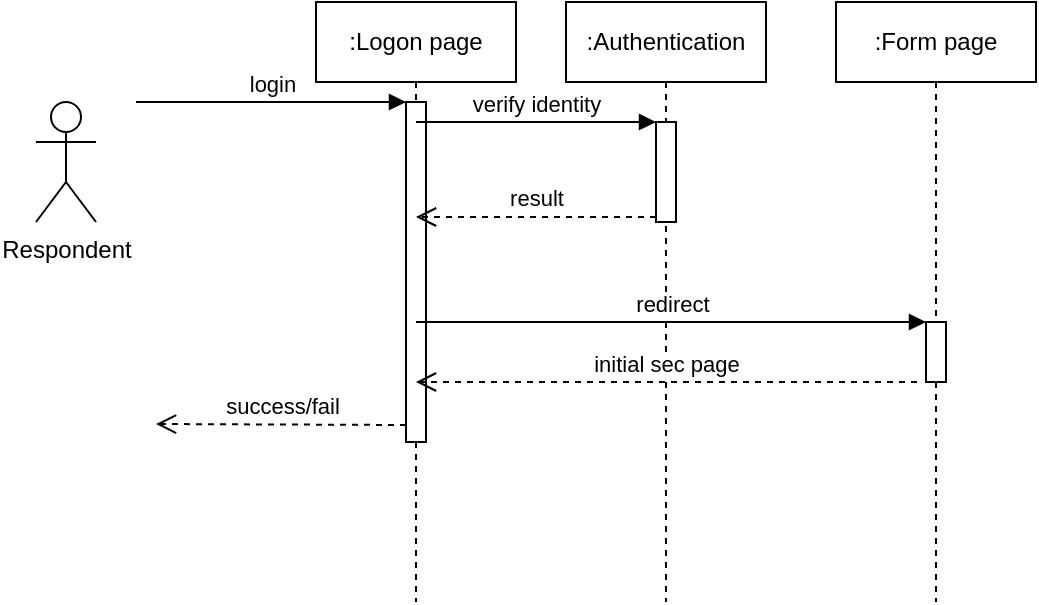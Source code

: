 <mxfile version="20.3.0" type="github" pages="3">
  <diagram id="OMeZVWE5jmBbQeLRW_Ae" name="Dynamic-1">
    <mxGraphModel dx="942" dy="662" grid="1" gridSize="10" guides="1" tooltips="1" connect="1" arrows="1" fold="1" page="1" pageScale="1" pageWidth="850" pageHeight="1100" math="0" shadow="0">
      <root>
        <mxCell id="0" />
        <mxCell id="1" parent="0" />
        <mxCell id="UKFlOs_Srk2aH1QoFIq_-1" value="Respondent" style="shape=umlActor;verticalLabelPosition=bottom;verticalAlign=top;html=1;outlineConnect=0;" vertex="1" parent="1">
          <mxGeometry x="60" y="280" width="30" height="60" as="geometry" />
        </mxCell>
        <mxCell id="L9CCSh2ssQ9IbgBeDSDH-1" value=":Logon page" style="shape=umlLifeline;perimeter=lifelinePerimeter;whiteSpace=wrap;html=1;container=1;collapsible=0;recursiveResize=0;outlineConnect=0;" vertex="1" parent="1">
          <mxGeometry x="200" y="230" width="100" height="300" as="geometry" />
        </mxCell>
        <mxCell id="GjPCUBK7mUKPAmA_DnHe-2" value="" style="html=1;points=[];perimeter=orthogonalPerimeter;" vertex="1" parent="L9CCSh2ssQ9IbgBeDSDH-1">
          <mxGeometry x="45" y="50" width="10" height="170" as="geometry" />
        </mxCell>
        <mxCell id="GjPCUBK7mUKPAmA_DnHe-3" value="login" style="html=1;verticalAlign=bottom;endArrow=block;entryX=0;entryY=0;rounded=0;" edge="1" target="GjPCUBK7mUKPAmA_DnHe-2" parent="L9CCSh2ssQ9IbgBeDSDH-1">
          <mxGeometry relative="1" as="geometry">
            <mxPoint x="-90" y="50" as="sourcePoint" />
          </mxGeometry>
        </mxCell>
        <mxCell id="L9CCSh2ssQ9IbgBeDSDH-2" value=":Authentication" style="shape=umlLifeline;perimeter=lifelinePerimeter;whiteSpace=wrap;html=1;container=1;collapsible=0;recursiveResize=0;outlineConnect=0;" vertex="1" parent="1">
          <mxGeometry x="325" y="230" width="100" height="300" as="geometry" />
        </mxCell>
        <mxCell id="GjPCUBK7mUKPAmA_DnHe-5" value="" style="html=1;points=[];perimeter=orthogonalPerimeter;" vertex="1" parent="L9CCSh2ssQ9IbgBeDSDH-2">
          <mxGeometry x="45" y="60" width="10" height="50" as="geometry" />
        </mxCell>
        <mxCell id="GjPCUBK7mUKPAmA_DnHe-13" value="initial sec page" style="html=1;verticalAlign=bottom;endArrow=open;dashed=1;endSize=8;exitX=0;exitY=0.95;rounded=0;" edge="1" parent="L9CCSh2ssQ9IbgBeDSDH-2" target="L9CCSh2ssQ9IbgBeDSDH-1">
          <mxGeometry relative="1" as="geometry">
            <mxPoint x="55" y="190" as="targetPoint" />
            <mxPoint x="175.5" y="190" as="sourcePoint" />
          </mxGeometry>
        </mxCell>
        <mxCell id="L9CCSh2ssQ9IbgBeDSDH-3" value=":Form page" style="shape=umlLifeline;perimeter=lifelinePerimeter;whiteSpace=wrap;html=1;container=1;collapsible=0;recursiveResize=0;outlineConnect=0;" vertex="1" parent="1">
          <mxGeometry x="460" y="230" width="100" height="300" as="geometry" />
        </mxCell>
        <mxCell id="GjPCUBK7mUKPAmA_DnHe-8" value="" style="html=1;points=[];perimeter=orthogonalPerimeter;" vertex="1" parent="L9CCSh2ssQ9IbgBeDSDH-3">
          <mxGeometry x="45" y="160" width="10" height="30" as="geometry" />
        </mxCell>
        <mxCell id="GjPCUBK7mUKPAmA_DnHe-4" value="success/fail" style="html=1;verticalAlign=bottom;endArrow=open;dashed=1;endSize=8;exitX=0;exitY=0.95;rounded=0;" edge="1" source="GjPCUBK7mUKPAmA_DnHe-2" parent="1">
          <mxGeometry relative="1" as="geometry">
            <mxPoint x="120" y="441" as="targetPoint" />
          </mxGeometry>
        </mxCell>
        <mxCell id="GjPCUBK7mUKPAmA_DnHe-6" value="verify identity" style="html=1;verticalAlign=bottom;endArrow=block;entryX=0;entryY=0;rounded=0;" edge="1" target="GjPCUBK7mUKPAmA_DnHe-5" parent="1" source="L9CCSh2ssQ9IbgBeDSDH-1">
          <mxGeometry relative="1" as="geometry">
            <mxPoint x="300" y="290" as="sourcePoint" />
          </mxGeometry>
        </mxCell>
        <mxCell id="GjPCUBK7mUKPAmA_DnHe-7" value="result" style="html=1;verticalAlign=bottom;endArrow=open;dashed=1;endSize=8;exitX=0;exitY=0.95;rounded=0;" edge="1" source="GjPCUBK7mUKPAmA_DnHe-5" parent="1" target="L9CCSh2ssQ9IbgBeDSDH-1">
          <mxGeometry relative="1" as="geometry">
            <mxPoint x="300" y="366" as="targetPoint" />
          </mxGeometry>
        </mxCell>
        <mxCell id="GjPCUBK7mUKPAmA_DnHe-9" value="redirect" style="html=1;verticalAlign=bottom;endArrow=block;entryX=0;entryY=0;rounded=0;" edge="1" target="GjPCUBK7mUKPAmA_DnHe-8" parent="1">
          <mxGeometry relative="1" as="geometry">
            <mxPoint x="250" y="390" as="sourcePoint" />
          </mxGeometry>
        </mxCell>
      </root>
    </mxGraphModel>
  </diagram>
  <diagram id="f5m-7yX2li_sJNwSE2jV" name="Static">
    <mxGraphModel dx="801" dy="563" grid="1" gridSize="10" guides="1" tooltips="1" connect="1" arrows="1" fold="1" page="1" pageScale="1" pageWidth="850" pageHeight="1100" math="0" shadow="0">
      <root>
        <mxCell id="0" />
        <mxCell id="1" parent="0" />
        <mxCell id="IQehfHSFWcXycnDFZH4A-13" style="edgeStyle=orthogonalEdgeStyle;rounded=0;orthogonalLoop=1;jettySize=auto;html=1;exitX=0.5;exitY=1;exitDx=0;exitDy=0;entryX=0.5;entryY=0;entryDx=0;entryDy=0;" edge="1" parent="1" source="IQehfHSFWcXycnDFZH4A-5" target="IQehfHSFWcXycnDFZH4A-7">
          <mxGeometry relative="1" as="geometry" />
        </mxCell>
        <mxCell id="IQehfHSFWcXycnDFZH4A-5" value="&lt;p style=&quot;margin:0px;margin-top:6px;text-align:center;&quot;&gt;&lt;b&gt;Logon page&lt;br&gt;&lt;/b&gt;&lt;/p&gt;&lt;hr&gt;&lt;p style=&quot;margin:0px;margin-left:8px;&quot;&gt;+ CFN: String&lt;br&gt;+ eCN: String&lt;/p&gt;" style="align=left;overflow=fill;html=1;dropTarget=0;" vertex="1" parent="1">
          <mxGeometry x="330" y="280" width="180" height="90" as="geometry" />
        </mxCell>
        <mxCell id="IQehfHSFWcXycnDFZH4A-6" value="" style="shape=component;jettyWidth=8;jettyHeight=4;" vertex="1" parent="IQehfHSFWcXycnDFZH4A-5">
          <mxGeometry x="1" width="20" height="20" relative="1" as="geometry">
            <mxPoint x="-24" y="4" as="offset" />
          </mxGeometry>
        </mxCell>
        <mxCell id="IQehfHSFWcXycnDFZH4A-14" style="edgeStyle=orthogonalEdgeStyle;rounded=0;orthogonalLoop=1;jettySize=auto;html=1;entryX=1;entryY=0.5;entryDx=0;entryDy=0;" edge="1" parent="1" source="IQehfHSFWcXycnDFZH4A-7" target="IQehfHSFWcXycnDFZH4A-9">
          <mxGeometry relative="1" as="geometry" />
        </mxCell>
        <mxCell id="IQehfHSFWcXycnDFZH4A-7" value="&lt;p style=&quot;margin:0px;margin-top:6px;text-align:center;&quot;&gt;&lt;b&gt;Authorization&lt;br&gt;&lt;/b&gt;&lt;/p&gt;&lt;hr&gt;&lt;p style=&quot;margin:0px;margin-left:8px;&quot;&gt;+ Identity: String&lt;br&gt;+ Success: Boolean&lt;/p&gt;" style="align=left;overflow=fill;html=1;dropTarget=0;" vertex="1" parent="1">
          <mxGeometry x="330" y="420" width="180" height="90" as="geometry" />
        </mxCell>
        <mxCell id="IQehfHSFWcXycnDFZH4A-8" value="" style="shape=component;jettyWidth=8;jettyHeight=4;" vertex="1" parent="IQehfHSFWcXycnDFZH4A-7">
          <mxGeometry x="1" width="20" height="20" relative="1" as="geometry">
            <mxPoint x="-24" y="4" as="offset" />
          </mxGeometry>
        </mxCell>
        <mxCell id="IQehfHSFWcXycnDFZH4A-16" style="edgeStyle=orthogonalEdgeStyle;rounded=0;orthogonalLoop=1;jettySize=auto;html=1;" edge="1" parent="1" source="IQehfHSFWcXycnDFZH4A-9" target="IQehfHSFWcXycnDFZH4A-11">
          <mxGeometry relative="1" as="geometry" />
        </mxCell>
        <mxCell id="IQehfHSFWcXycnDFZH4A-9" value="&lt;p style=&quot;margin:0px;margin-top:6px;text-align:center;&quot;&gt;&lt;b&gt;Form page&lt;br&gt;&lt;/b&gt;&lt;/p&gt;&lt;hr&gt;&lt;p style=&quot;margin:0px;margin-left:8px;&quot;&gt;+ Form: ComplexObject&lt;br&gt;+ Identity: String&lt;/p&gt;" style="align=left;overflow=fill;html=1;dropTarget=0;" vertex="1" parent="1">
          <mxGeometry x="70" y="280" width="180" height="90" as="geometry" />
        </mxCell>
        <mxCell id="IQehfHSFWcXycnDFZH4A-10" value="" style="shape=component;jettyWidth=8;jettyHeight=4;" vertex="1" parent="IQehfHSFWcXycnDFZH4A-9">
          <mxGeometry x="1" width="20" height="20" relative="1" as="geometry">
            <mxPoint x="-24" y="4" as="offset" />
          </mxGeometry>
        </mxCell>
        <mxCell id="IQehfHSFWcXycnDFZH4A-19" style="edgeStyle=orthogonalEdgeStyle;rounded=0;orthogonalLoop=1;jettySize=auto;html=1;entryX=0;entryY=0.5;entryDx=0;entryDy=0;" edge="1" parent="1" source="IQehfHSFWcXycnDFZH4A-11" target="IQehfHSFWcXycnDFZH4A-17">
          <mxGeometry relative="1" as="geometry" />
        </mxCell>
        <mxCell id="IQehfHSFWcXycnDFZH4A-11" value="&lt;p style=&quot;margin:0px;margin-top:6px;text-align:center;&quot;&gt;&lt;b&gt;Data process&lt;br&gt;&lt;/b&gt;&lt;/p&gt;&lt;hr&gt;&lt;p style=&quot;margin:0px;margin-left:8px;&quot;&gt;+ submittedInfo: ComplexObject&lt;br&gt;+ Submission: Boolean&lt;/p&gt;" style="align=left;overflow=fill;html=1;dropTarget=0;" vertex="1" parent="1">
          <mxGeometry x="70" y="480" width="180" height="90" as="geometry" />
        </mxCell>
        <mxCell id="IQehfHSFWcXycnDFZH4A-12" value="" style="shape=component;jettyWidth=8;jettyHeight=4;" vertex="1" parent="IQehfHSFWcXycnDFZH4A-11">
          <mxGeometry x="1" width="20" height="20" relative="1" as="geometry">
            <mxPoint x="-24" y="4" as="offset" />
          </mxGeometry>
        </mxCell>
        <mxCell id="IQehfHSFWcXycnDFZH4A-17" value="&lt;p style=&quot;margin:0px;margin-top:6px;text-align:center;&quot;&gt;&lt;b&gt;Database&lt;br&gt;&lt;/b&gt;&lt;/p&gt;&lt;hr&gt;&lt;p style=&quot;margin:0px;margin-left:8px;&quot;&gt;+ &lt;br&gt;+&lt;/p&gt;" style="align=left;overflow=fill;html=1;dropTarget=0;" vertex="1" parent="1">
          <mxGeometry x="190" y="620" width="180" height="90" as="geometry" />
        </mxCell>
        <mxCell id="IQehfHSFWcXycnDFZH4A-18" value="" style="shape=component;jettyWidth=8;jettyHeight=4;" vertex="1" parent="IQehfHSFWcXycnDFZH4A-17">
          <mxGeometry x="1" width="20" height="20" relative="1" as="geometry">
            <mxPoint x="-24" y="4" as="offset" />
          </mxGeometry>
        </mxCell>
      </root>
    </mxGraphModel>
  </diagram>
  <diagram id="Jqzd447CRwvtq4ZsPR3l" name="Page-3">
    <mxGraphModel dx="801" dy="563" grid="1" gridSize="10" guides="1" tooltips="1" connect="1" arrows="1" fold="1" page="1" pageScale="1" pageWidth="850" pageHeight="1100" math="0" shadow="0">
      <root>
        <mxCell id="0" />
        <mxCell id="1" parent="0" />
        <mxCell id="NwipmKcrK6IsLfU32x42-1" value="Respondent" style="shape=umlActor;verticalLabelPosition=bottom;verticalAlign=top;html=1;outlineConnect=0;" vertex="1" parent="1">
          <mxGeometry x="230" y="260" width="30" height="60" as="geometry" />
        </mxCell>
        <mxCell id="NwipmKcrK6IsLfU32x42-8" value=":Form page" style="shape=umlLifeline;perimeter=lifelinePerimeter;whiteSpace=wrap;html=1;container=1;collapsible=0;recursiveResize=0;outlineConnect=0;" vertex="1" parent="1">
          <mxGeometry x="460" y="230" width="100" height="300" as="geometry" />
        </mxCell>
        <mxCell id="NwipmKcrK6IsLfU32x42-9" value="" style="html=1;points=[];perimeter=orthogonalPerimeter;" vertex="1" parent="NwipmKcrK6IsLfU32x42-8">
          <mxGeometry x="45" y="70" width="10" height="200" as="geometry" />
        </mxCell>
        <mxCell id="NwipmKcrK6IsLfU32x42-10" value=":Data process" style="shape=umlLifeline;perimeter=lifelinePerimeter;whiteSpace=wrap;html=1;container=1;collapsible=0;recursiveResize=0;outlineConnect=0;" vertex="1" parent="1">
          <mxGeometry x="600" y="230" width="100" height="300" as="geometry" />
        </mxCell>
        <mxCell id="NwipmKcrK6IsLfU32x42-19" value="" style="html=1;points=[];perimeter=orthogonalPerimeter;" vertex="1" parent="NwipmKcrK6IsLfU32x42-10">
          <mxGeometry x="40" y="180" width="10" height="60" as="geometry" />
        </mxCell>
        <mxCell id="NwipmKcrK6IsLfU32x42-11" value=":Database" style="shape=umlLifeline;perimeter=lifelinePerimeter;whiteSpace=wrap;html=1;container=1;collapsible=0;recursiveResize=0;outlineConnect=0;" vertex="1" parent="1">
          <mxGeometry x="730" y="230" width="100" height="300" as="geometry" />
        </mxCell>
        <mxCell id="xTVCF_GFN9DbvN6X6FD_-1" value="" style="html=1;points=[];perimeter=orthogonalPerimeter;" vertex="1" parent="NwipmKcrK6IsLfU32x42-11">
          <mxGeometry x="45" y="190" width="10" height="40" as="geometry" />
        </mxCell>
        <mxCell id="NwipmKcrK6IsLfU32x42-12" value="specific section page" style="html=1;verticalAlign=bottom;endArrow=open;dashed=1;endSize=8;exitX=0;exitY=0.95;rounded=0;" edge="1" parent="1">
          <mxGeometry relative="1" as="geometry">
            <mxPoint x="290" y="340" as="targetPoint" />
            <mxPoint x="505" y="340.5" as="sourcePoint" />
          </mxGeometry>
        </mxCell>
        <mxCell id="NwipmKcrK6IsLfU32x42-15" value="request section" style="html=1;verticalAlign=bottom;endArrow=block;entryX=0;entryY=0;rounded=0;" edge="1" parent="1" target="NwipmKcrK6IsLfU32x42-9">
          <mxGeometry relative="1" as="geometry">
            <mxPoint x="290" y="300" as="sourcePoint" />
          </mxGeometry>
        </mxCell>
        <mxCell id="NwipmKcrK6IsLfU32x42-17" value="fill in data" style="html=1;verticalAlign=bottom;endArrow=block;entryX=0;entryY=0;rounded=0;" edge="1" parent="1">
          <mxGeometry relative="1" as="geometry">
            <mxPoint x="290" y="379.5" as="sourcePoint" />
            <mxPoint x="505" y="379.5" as="targetPoint" />
          </mxGeometry>
        </mxCell>
        <mxCell id="NwipmKcrK6IsLfU32x42-18" value="submit" style="html=1;verticalAlign=bottom;endArrow=block;entryX=0;entryY=0;rounded=0;" edge="1" parent="1">
          <mxGeometry relative="1" as="geometry">
            <mxPoint x="290" y="400" as="sourcePoint" />
            <mxPoint x="505" y="400.0" as="targetPoint" />
          </mxGeometry>
        </mxCell>
        <mxCell id="NwipmKcrK6IsLfU32x42-20" value="submit data" style="html=1;verticalAlign=bottom;endArrow=block;entryX=0;entryY=0;rounded=0;" edge="1" target="NwipmKcrK6IsLfU32x42-19" parent="1" source="NwipmKcrK6IsLfU32x42-9">
          <mxGeometry relative="1" as="geometry">
            <mxPoint x="570" y="400" as="sourcePoint" />
          </mxGeometry>
        </mxCell>
        <mxCell id="NwipmKcrK6IsLfU32x42-21" value="submission result" style="html=1;verticalAlign=bottom;endArrow=open;dashed=1;endSize=8;exitX=0;exitY=0.95;rounded=0;" edge="1" source="NwipmKcrK6IsLfU32x42-19" parent="1" target="NwipmKcrK6IsLfU32x42-8">
          <mxGeometry relative="1" as="geometry">
            <mxPoint x="570" y="476" as="targetPoint" />
          </mxGeometry>
        </mxCell>
        <mxCell id="NwipmKcrK6IsLfU32x42-22" value="submission result page" style="html=1;verticalAlign=bottom;endArrow=open;dashed=1;endSize=8;exitX=0;exitY=0.95;rounded=0;" edge="1" parent="1">
          <mxGeometry relative="1" as="geometry">
            <mxPoint x="290" y="480" as="targetPoint" />
            <mxPoint x="510.5" y="480" as="sourcePoint" />
          </mxGeometry>
        </mxCell>
        <mxCell id="xTVCF_GFN9DbvN6X6FD_-2" value="save to db" style="html=1;verticalAlign=bottom;endArrow=block;entryX=0;entryY=0;rounded=0;" edge="1" target="xTVCF_GFN9DbvN6X6FD_-1" parent="1" source="NwipmKcrK6IsLfU32x42-10">
          <mxGeometry relative="1" as="geometry">
            <mxPoint x="705" y="420" as="sourcePoint" />
          </mxGeometry>
        </mxCell>
        <mxCell id="xTVCF_GFN9DbvN6X6FD_-3" value="return save result" style="html=1;verticalAlign=bottom;endArrow=open;dashed=1;endSize=8;exitX=0;exitY=0.95;rounded=0;" edge="1" source="xTVCF_GFN9DbvN6X6FD_-1" parent="1" target="NwipmKcrK6IsLfU32x42-10">
          <mxGeometry relative="1" as="geometry">
            <mxPoint x="705" y="496" as="targetPoint" />
          </mxGeometry>
        </mxCell>
      </root>
    </mxGraphModel>
  </diagram>
</mxfile>
